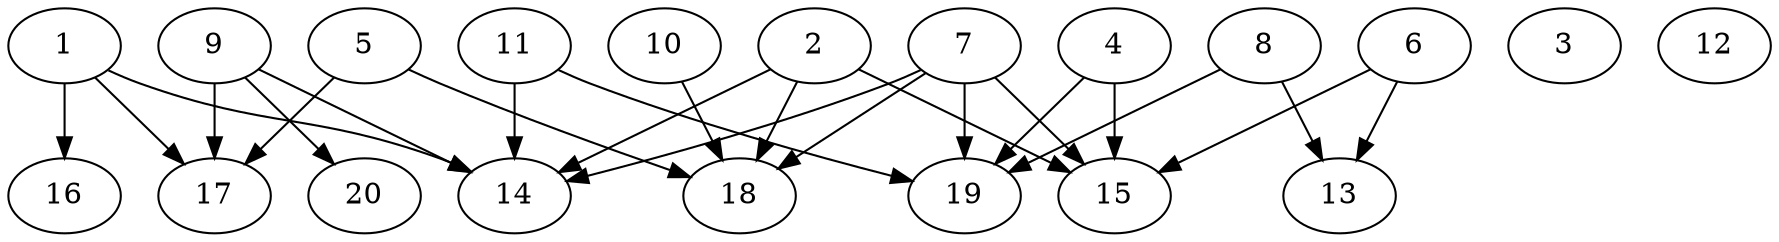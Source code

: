 // DAG automatically generated by daggen at Sat Jul 27 15:39:06 2019
// ./daggen --dot -n 20 --ccr 0.4 --fat 0.8 --regular 0.5 --density 0.4 --mindata 5242880 --maxdata 52428800 
digraph G {
  1 [size="91312640", alpha="0.16", expect_size="36525056"] 
  1 -> 14 [size ="36525056"]
  1 -> 16 [size ="36525056"]
  1 -> 17 [size ="36525056"]
  2 [size="80747520", alpha="0.04", expect_size="32299008"] 
  2 -> 14 [size ="32299008"]
  2 -> 15 [size ="32299008"]
  2 -> 18 [size ="32299008"]
  3 [size="119738880", alpha="0.18", expect_size="47895552"] 
  4 [size="57920000", alpha="0.03", expect_size="23168000"] 
  4 -> 15 [size ="23168000"]
  4 -> 19 [size ="23168000"]
  5 [size="35276800", alpha="0.01", expect_size="14110720"] 
  5 -> 17 [size ="14110720"]
  5 -> 18 [size ="14110720"]
  6 [size="70942720", alpha="0.05", expect_size="28377088"] 
  6 -> 13 [size ="28377088"]
  6 -> 15 [size ="28377088"]
  7 [size="44631040", alpha="0.01", expect_size="17852416"] 
  7 -> 14 [size ="17852416"]
  7 -> 15 [size ="17852416"]
  7 -> 18 [size ="17852416"]
  7 -> 19 [size ="17852416"]
  8 [size="101760000", alpha="0.04", expect_size="40704000"] 
  8 -> 13 [size ="40704000"]
  8 -> 19 [size ="40704000"]
  9 [size="73623040", alpha="0.19", expect_size="29449216"] 
  9 -> 14 [size ="29449216"]
  9 -> 17 [size ="29449216"]
  9 -> 20 [size ="29449216"]
  10 [size="20510720", alpha="0.13", expect_size="8204288"] 
  10 -> 18 [size ="8204288"]
  11 [size="112806400", alpha="0.08", expect_size="45122560"] 
  11 -> 14 [size ="45122560"]
  11 -> 19 [size ="45122560"]
  12 [size="88811520", alpha="0.01", expect_size="35524608"] 
  13 [size="114711040", alpha="0.10", expect_size="45884416"] 
  14 [size="102535680", alpha="0.19", expect_size="41014272"] 
  15 [size="121413120", alpha="0.17", expect_size="48565248"] 
  16 [size="128890880", alpha="0.11", expect_size="51556352"] 
  17 [size="39034880", alpha="0.18", expect_size="15613952"] 
  18 [size="44308480", alpha="0.12", expect_size="17723392"] 
  19 [size="68712960", alpha="0.13", expect_size="27485184"] 
  20 [size="65185280", alpha="0.07", expect_size="26074112"] 
}
